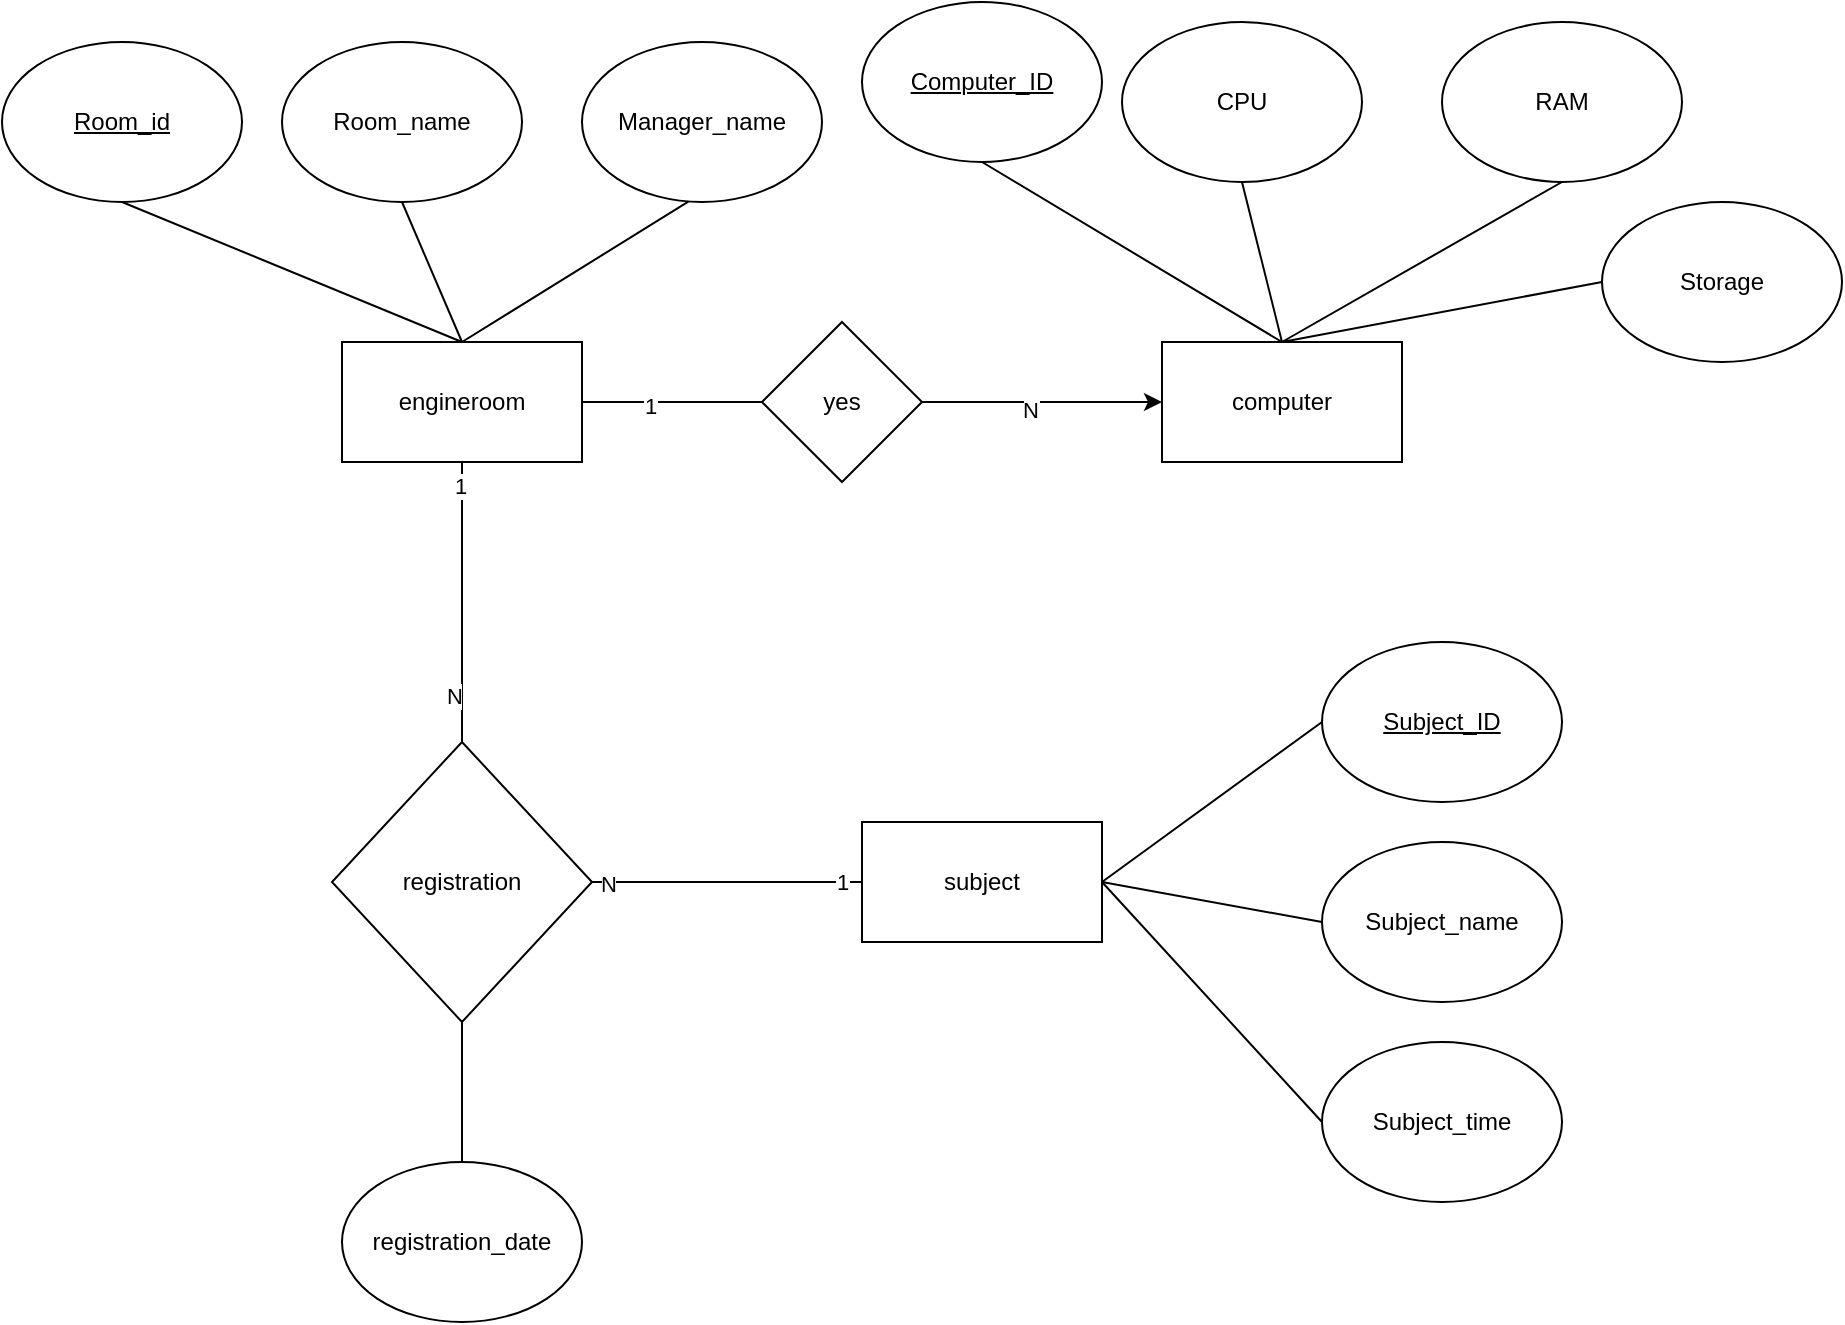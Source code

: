 <mxfile version="26.0.5" pages="2">
  <diagram name="Page-1" id="JakWaRN01mSHdeH8cJNW">
    <mxGraphModel dx="1955" dy="1787" grid="1" gridSize="10" guides="1" tooltips="1" connect="1" arrows="1" fold="1" page="1" pageScale="1" pageWidth="850" pageHeight="1100" math="0" shadow="0">
      <root>
        <mxCell id="0" />
        <mxCell id="1" parent="0" />
        <mxCell id="euFXxWoorgvAxCJGVIgI-2" value="engineroom" style="rounded=0;whiteSpace=wrap;html=1;" vertex="1" parent="1">
          <mxGeometry x="110" y="120" width="120" height="60" as="geometry" />
        </mxCell>
        <mxCell id="euFXxWoorgvAxCJGVIgI-3" value="computer" style="rounded=0;whiteSpace=wrap;html=1;" vertex="1" parent="1">
          <mxGeometry x="520" y="120" width="120" height="60" as="geometry" />
        </mxCell>
        <mxCell id="euFXxWoorgvAxCJGVIgI-4" value="subject" style="rounded=0;whiteSpace=wrap;html=1;" vertex="1" parent="1">
          <mxGeometry x="370" y="360" width="120" height="60" as="geometry" />
        </mxCell>
        <mxCell id="euFXxWoorgvAxCJGVIgI-5" value="registration" style="rhombus;whiteSpace=wrap;html=1;" vertex="1" parent="1">
          <mxGeometry x="105" y="320" width="130" height="140" as="geometry" />
        </mxCell>
        <mxCell id="euFXxWoorgvAxCJGVIgI-10" style="edgeStyle=orthogonalEdgeStyle;rounded=0;orthogonalLoop=1;jettySize=auto;html=1;exitX=1;exitY=0.5;exitDx=0;exitDy=0;" edge="1" parent="1" source="euFXxWoorgvAxCJGVIgI-7" target="euFXxWoorgvAxCJGVIgI-3">
          <mxGeometry relative="1" as="geometry" />
        </mxCell>
        <mxCell id="euFXxWoorgvAxCJGVIgI-12" value="n" style="edgeLabel;html=1;align=center;verticalAlign=middle;resizable=0;points=[];" vertex="1" connectable="0" parent="euFXxWoorgvAxCJGVIgI-10">
          <mxGeometry x="-0.087" y="-1" relative="1" as="geometry">
            <mxPoint as="offset" />
          </mxGeometry>
        </mxCell>
        <mxCell id="euFXxWoorgvAxCJGVIgI-62" value="N" style="edgeLabel;html=1;align=center;verticalAlign=middle;resizable=0;points=[];" vertex="1" connectable="0" parent="euFXxWoorgvAxCJGVIgI-10">
          <mxGeometry x="-0.103" y="-4" relative="1" as="geometry">
            <mxPoint as="offset" />
          </mxGeometry>
        </mxCell>
        <mxCell id="euFXxWoorgvAxCJGVIgI-7" value="yes" style="rhombus;whiteSpace=wrap;html=1;" vertex="1" parent="1">
          <mxGeometry x="320" y="110" width="80" height="80" as="geometry" />
        </mxCell>
        <mxCell id="euFXxWoorgvAxCJGVIgI-21" value="&lt;u&gt;Room_id&lt;/u&gt;" style="ellipse;whiteSpace=wrap;html=1;" vertex="1" parent="1">
          <mxGeometry x="-60" y="-30" width="120" height="80" as="geometry" />
        </mxCell>
        <mxCell id="euFXxWoorgvAxCJGVIgI-22" value="Room_name" style="ellipse;whiteSpace=wrap;html=1;" vertex="1" parent="1">
          <mxGeometry x="80" y="-30" width="120" height="80" as="geometry" />
        </mxCell>
        <mxCell id="euFXxWoorgvAxCJGVIgI-23" value="Manager_name" style="ellipse;whiteSpace=wrap;html=1;" vertex="1" parent="1">
          <mxGeometry x="230" y="-30" width="120" height="80" as="geometry" />
        </mxCell>
        <mxCell id="euFXxWoorgvAxCJGVIgI-24" value="" style="endArrow=none;html=1;rounded=0;entryX=0.443;entryY=0.998;entryDx=0;entryDy=0;entryPerimeter=0;" edge="1" parent="1" target="euFXxWoorgvAxCJGVIgI-23">
          <mxGeometry width="50" height="50" relative="1" as="geometry">
            <mxPoint x="170" y="120" as="sourcePoint" />
            <mxPoint x="220" y="70" as="targetPoint" />
          </mxGeometry>
        </mxCell>
        <mxCell id="euFXxWoorgvAxCJGVIgI-25" value="" style="endArrow=none;html=1;rounded=0;entryX=0.5;entryY=1;entryDx=0;entryDy=0;" edge="1" parent="1" target="euFXxWoorgvAxCJGVIgI-22">
          <mxGeometry width="50" height="50" relative="1" as="geometry">
            <mxPoint x="170" y="120" as="sourcePoint" />
            <mxPoint x="220" y="70" as="targetPoint" />
          </mxGeometry>
        </mxCell>
        <mxCell id="euFXxWoorgvAxCJGVIgI-26" value="" style="endArrow=none;html=1;rounded=0;exitX=0.5;exitY=0;exitDx=0;exitDy=0;" edge="1" parent="1" source="euFXxWoorgvAxCJGVIgI-2">
          <mxGeometry width="50" height="50" relative="1" as="geometry">
            <mxPoint x="-50" y="100" as="sourcePoint" />
            <mxPoint y="50" as="targetPoint" />
            <Array as="points" />
          </mxGeometry>
        </mxCell>
        <mxCell id="euFXxWoorgvAxCJGVIgI-27" value="Storage" style="ellipse;whiteSpace=wrap;html=1;" vertex="1" parent="1">
          <mxGeometry x="740" y="50" width="120" height="80" as="geometry" />
        </mxCell>
        <mxCell id="euFXxWoorgvAxCJGVIgI-28" value="RAM" style="ellipse;whiteSpace=wrap;html=1;" vertex="1" parent="1">
          <mxGeometry x="660" y="-40" width="120" height="80" as="geometry" />
        </mxCell>
        <mxCell id="euFXxWoorgvAxCJGVIgI-29" value="CPU" style="ellipse;whiteSpace=wrap;html=1;" vertex="1" parent="1">
          <mxGeometry x="500" y="-40" width="120" height="80" as="geometry" />
        </mxCell>
        <mxCell id="euFXxWoorgvAxCJGVIgI-30" value="" style="endArrow=none;html=1;rounded=0;exitX=0.5;exitY=0;exitDx=0;exitDy=0;" edge="1" parent="1" source="euFXxWoorgvAxCJGVIgI-3">
          <mxGeometry width="50" height="50" relative="1" as="geometry">
            <mxPoint x="510" y="90" as="sourcePoint" />
            <mxPoint x="560" y="40" as="targetPoint" />
          </mxGeometry>
        </mxCell>
        <mxCell id="euFXxWoorgvAxCJGVIgI-31" value="" style="endArrow=none;html=1;rounded=0;exitX=0.5;exitY=0;exitDx=0;exitDy=0;entryX=0;entryY=0.5;entryDx=0;entryDy=0;" edge="1" parent="1" source="euFXxWoorgvAxCJGVIgI-3" target="euFXxWoorgvAxCJGVIgI-27">
          <mxGeometry width="50" height="50" relative="1" as="geometry">
            <mxPoint x="760" y="200" as="sourcePoint" />
            <mxPoint x="740" y="120" as="targetPoint" />
          </mxGeometry>
        </mxCell>
        <mxCell id="euFXxWoorgvAxCJGVIgI-32" value="" style="endArrow=none;html=1;rounded=0;exitX=0.5;exitY=0;exitDx=0;exitDy=0;" edge="1" parent="1" source="euFXxWoorgvAxCJGVIgI-3">
          <mxGeometry width="50" height="50" relative="1" as="geometry">
            <mxPoint x="740" y="120" as="sourcePoint" />
            <mxPoint x="720" y="40" as="targetPoint" />
          </mxGeometry>
        </mxCell>
        <mxCell id="euFXxWoorgvAxCJGVIgI-33" value="&lt;u&gt;Computer_ID&lt;/u&gt;" style="ellipse;whiteSpace=wrap;html=1;" vertex="1" parent="1">
          <mxGeometry x="370" y="-50" width="120" height="80" as="geometry" />
        </mxCell>
        <mxCell id="euFXxWoorgvAxCJGVIgI-35" value="" style="endArrow=none;html=1;rounded=0;entryX=0.5;entryY=0;entryDx=0;entryDy=0;" edge="1" parent="1" target="euFXxWoorgvAxCJGVIgI-3">
          <mxGeometry width="50" height="50" relative="1" as="geometry">
            <mxPoint x="430" y="30" as="sourcePoint" />
            <mxPoint x="510" y="90" as="targetPoint" />
          </mxGeometry>
        </mxCell>
        <mxCell id="euFXxWoorgvAxCJGVIgI-46" value="&lt;u&gt;Subject_ID&lt;/u&gt;" style="ellipse;whiteSpace=wrap;html=1;" vertex="1" parent="1">
          <mxGeometry x="600" y="270" width="120" height="80" as="geometry" />
        </mxCell>
        <mxCell id="euFXxWoorgvAxCJGVIgI-47" value="Subject_name" style="ellipse;whiteSpace=wrap;html=1;" vertex="1" parent="1">
          <mxGeometry x="600" y="370" width="120" height="80" as="geometry" />
        </mxCell>
        <mxCell id="euFXxWoorgvAxCJGVIgI-48" value="Subject_time" style="ellipse;whiteSpace=wrap;html=1;" vertex="1" parent="1">
          <mxGeometry x="600" y="470" width="120" height="80" as="geometry" />
        </mxCell>
        <mxCell id="euFXxWoorgvAxCJGVIgI-49" value="" style="endArrow=none;html=1;rounded=0;exitX=1;exitY=0.5;exitDx=0;exitDy=0;entryX=0;entryY=0.5;entryDx=0;entryDy=0;" edge="1" parent="1" source="euFXxWoorgvAxCJGVIgI-4" target="euFXxWoorgvAxCJGVIgI-48">
          <mxGeometry width="50" height="50" relative="1" as="geometry">
            <mxPoint x="650" y="500" as="sourcePoint" />
            <mxPoint x="700" y="450" as="targetPoint" />
          </mxGeometry>
        </mxCell>
        <mxCell id="euFXxWoorgvAxCJGVIgI-50" value="" style="endArrow=none;html=1;rounded=0;entryX=0;entryY=0.5;entryDx=0;entryDy=0;exitX=1;exitY=0.5;exitDx=0;exitDy=0;" edge="1" parent="1" source="euFXxWoorgvAxCJGVIgI-4" target="euFXxWoorgvAxCJGVIgI-47">
          <mxGeometry width="50" height="50" relative="1" as="geometry">
            <mxPoint x="650" y="475" as="sourcePoint" />
            <mxPoint x="700" y="425" as="targetPoint" />
          </mxGeometry>
        </mxCell>
        <mxCell id="euFXxWoorgvAxCJGVIgI-51" value="" style="endArrow=none;html=1;rounded=0;entryX=0;entryY=0.5;entryDx=0;entryDy=0;exitX=1;exitY=0.5;exitDx=0;exitDy=0;" edge="1" parent="1" source="euFXxWoorgvAxCJGVIgI-4" target="euFXxWoorgvAxCJGVIgI-46">
          <mxGeometry width="50" height="50" relative="1" as="geometry">
            <mxPoint x="650" y="400" as="sourcePoint" />
            <mxPoint x="700" y="350" as="targetPoint" />
          </mxGeometry>
        </mxCell>
        <mxCell id="euFXxWoorgvAxCJGVIgI-56" value="" style="endArrow=none;html=1;rounded=0;exitX=0.5;exitY=1;exitDx=0;exitDy=0;entryX=0.5;entryY=0;entryDx=0;entryDy=0;" edge="1" parent="1" source="euFXxWoorgvAxCJGVIgI-2" target="euFXxWoorgvAxCJGVIgI-5">
          <mxGeometry width="50" height="50" relative="1" as="geometry">
            <mxPoint x="400" y="480" as="sourcePoint" />
            <mxPoint x="450" y="430" as="targetPoint" />
          </mxGeometry>
        </mxCell>
        <mxCell id="euFXxWoorgvAxCJGVIgI-60" value="N" style="edgeLabel;html=1;align=center;verticalAlign=middle;resizable=0;points=[];" vertex="1" connectable="0" parent="euFXxWoorgvAxCJGVIgI-56">
          <mxGeometry x="0.662" y="-4" relative="1" as="geometry">
            <mxPoint as="offset" />
          </mxGeometry>
        </mxCell>
        <mxCell id="euFXxWoorgvAxCJGVIgI-61" value="1" style="edgeLabel;html=1;align=center;verticalAlign=middle;resizable=0;points=[];" vertex="1" connectable="0" parent="euFXxWoorgvAxCJGVIgI-56">
          <mxGeometry x="-0.831" y="-1" relative="1" as="geometry">
            <mxPoint as="offset" />
          </mxGeometry>
        </mxCell>
        <mxCell id="euFXxWoorgvAxCJGVIgI-58" value="registration_date" style="ellipse;whiteSpace=wrap;html=1;" vertex="1" parent="1">
          <mxGeometry x="110" y="530" width="120" height="80" as="geometry" />
        </mxCell>
        <mxCell id="euFXxWoorgvAxCJGVIgI-63" value="" style="endArrow=none;html=1;rounded=0;exitX=1;exitY=0.5;exitDx=0;exitDy=0;entryX=0;entryY=0.5;entryDx=0;entryDy=0;" edge="1" parent="1" source="euFXxWoorgvAxCJGVIgI-2" target="euFXxWoorgvAxCJGVIgI-7">
          <mxGeometry width="50" height="50" relative="1" as="geometry">
            <mxPoint x="350" y="360" as="sourcePoint" />
            <mxPoint x="400" y="310" as="targetPoint" />
          </mxGeometry>
        </mxCell>
        <mxCell id="euFXxWoorgvAxCJGVIgI-64" value="1" style="edgeLabel;html=1;align=center;verticalAlign=middle;resizable=0;points=[];" vertex="1" connectable="0" parent="euFXxWoorgvAxCJGVIgI-63">
          <mxGeometry x="-0.26" y="-2" relative="1" as="geometry">
            <mxPoint as="offset" />
          </mxGeometry>
        </mxCell>
        <mxCell id="euFXxWoorgvAxCJGVIgI-65" value="" style="endArrow=none;html=1;rounded=0;exitX=1;exitY=0.5;exitDx=0;exitDy=0;entryX=0;entryY=0.5;entryDx=0;entryDy=0;" edge="1" parent="1" source="euFXxWoorgvAxCJGVIgI-5" target="euFXxWoorgvAxCJGVIgI-4">
          <mxGeometry width="50" height="50" relative="1" as="geometry">
            <mxPoint x="370" y="460" as="sourcePoint" />
            <mxPoint x="420" y="410" as="targetPoint" />
          </mxGeometry>
        </mxCell>
        <mxCell id="euFXxWoorgvAxCJGVIgI-66" value="1" style="edgeLabel;html=1;align=center;verticalAlign=middle;resizable=0;points=[];" vertex="1" connectable="0" parent="euFXxWoorgvAxCJGVIgI-65">
          <mxGeometry x="0.85" relative="1" as="geometry">
            <mxPoint as="offset" />
          </mxGeometry>
        </mxCell>
        <mxCell id="euFXxWoorgvAxCJGVIgI-67" value="N" style="edgeLabel;html=1;align=center;verticalAlign=middle;resizable=0;points=[];" vertex="1" connectable="0" parent="euFXxWoorgvAxCJGVIgI-65">
          <mxGeometry x="-0.88" y="-1" relative="1" as="geometry">
            <mxPoint as="offset" />
          </mxGeometry>
        </mxCell>
        <mxCell id="euFXxWoorgvAxCJGVIgI-68" value="" style="endArrow=none;html=1;rounded=0;exitX=0.5;exitY=1;exitDx=0;exitDy=0;entryX=0.5;entryY=0;entryDx=0;entryDy=0;" edge="1" parent="1" source="euFXxWoorgvAxCJGVIgI-5" target="euFXxWoorgvAxCJGVIgI-58">
          <mxGeometry width="50" height="50" relative="1" as="geometry">
            <mxPoint x="260" y="490" as="sourcePoint" />
            <mxPoint x="310" y="440" as="targetPoint" />
          </mxGeometry>
        </mxCell>
      </root>
    </mxGraphModel>
  </diagram>
  <diagram id="1wfKzjduhTXUd-aTybC8" name="Page-2">
    <mxGraphModel dx="1050" dy="1753" grid="1" gridSize="10" guides="1" tooltips="1" connect="1" arrows="1" fold="1" page="1" pageScale="1" pageWidth="850" pageHeight="1100" math="0" shadow="0">
      <root>
        <mxCell id="0" />
        <mxCell id="1" parent="0" />
        <mxCell id="FLFiLIKM92cKnZP5cHMD-1" value="Owner" style="rounded=0;whiteSpace=wrap;html=1;" vertex="1" parent="1">
          <mxGeometry x="120" y="80" width="120" height="60" as="geometry" />
        </mxCell>
        <mxCell id="FLFiLIKM92cKnZP5cHMD-2" value="Address" style="rounded=0;whiteSpace=wrap;html=1;" vertex="1" parent="1">
          <mxGeometry x="125" y="275" width="110" height="50" as="geometry" />
        </mxCell>
        <mxCell id="FLFiLIKM92cKnZP5cHMD-10" value="" style="endArrow=none;html=1;rounded=0;entryX=0.5;entryY=1;entryDx=0;entryDy=0;exitX=0.5;exitY=0;exitDx=0;exitDy=0;" edge="1" parent="1" target="FLFiLIKM92cKnZP5cHMD-1">
          <mxGeometry width="50" height="50" relative="1" as="geometry">
            <mxPoint x="180" y="270" as="sourcePoint" />
            <mxPoint x="450" y="310" as="targetPoint" />
          </mxGeometry>
        </mxCell>
        <mxCell id="FLFiLIKM92cKnZP5cHMD-11" value="1" style="edgeLabel;html=1;align=center;verticalAlign=middle;resizable=0;points=[];" vertex="1" connectable="0" parent="FLFiLIKM92cKnZP5cHMD-10">
          <mxGeometry x="0.631" y="-2" relative="1" as="geometry">
            <mxPoint as="offset" />
          </mxGeometry>
        </mxCell>
        <mxCell id="FLFiLIKM92cKnZP5cHMD-12" value="N" style="edgeLabel;html=1;align=center;verticalAlign=middle;resizable=0;points=[];" vertex="1" connectable="0" parent="FLFiLIKM92cKnZP5cHMD-10">
          <mxGeometry x="-0.785" y="-1" relative="1" as="geometry">
            <mxPoint as="offset" />
          </mxGeometry>
        </mxCell>
        <mxCell id="FLFiLIKM92cKnZP5cHMD-13" value="&lt;u&gt;Owner_id&lt;/u&gt;" style="ellipse;whiteSpace=wrap;html=1;" vertex="1" parent="1">
          <mxGeometry x="60" y="-70" width="120" height="80" as="geometry" />
        </mxCell>
        <mxCell id="FLFiLIKM92cKnZP5cHMD-14" value="" style="endArrow=none;html=1;rounded=0;exitX=0.5;exitY=1;exitDx=0;exitDy=0;entryX=0.5;entryY=0;entryDx=0;entryDy=0;" edge="1" parent="1" source="FLFiLIKM92cKnZP5cHMD-13" target="FLFiLIKM92cKnZP5cHMD-1">
          <mxGeometry width="50" height="50" relative="1" as="geometry">
            <mxPoint x="400" y="60" as="sourcePoint" />
            <mxPoint x="450" y="10" as="targetPoint" />
          </mxGeometry>
        </mxCell>
        <mxCell id="FLFiLIKM92cKnZP5cHMD-15" value="Owner_name" style="ellipse;whiteSpace=wrap;html=1;" vertex="1" parent="1">
          <mxGeometry x="190" y="-70" width="120" height="80" as="geometry" />
        </mxCell>
        <mxCell id="FLFiLIKM92cKnZP5cHMD-16" value="" style="endArrow=none;html=1;rounded=0;exitX=0.5;exitY=1;exitDx=0;exitDy=0;entryX=0.5;entryY=0;entryDx=0;entryDy=0;" edge="1" parent="1" source="FLFiLIKM92cKnZP5cHMD-15" target="FLFiLIKM92cKnZP5cHMD-1">
          <mxGeometry width="50" height="50" relative="1" as="geometry">
            <mxPoint x="400" y="60" as="sourcePoint" />
            <mxPoint x="450" y="10" as="targetPoint" />
          </mxGeometry>
        </mxCell>
        <mxCell id="FLFiLIKM92cKnZP5cHMD-17" value="Material&amp;nbsp;" style="rounded=0;whiteSpace=wrap;html=1;" vertex="1" parent="1">
          <mxGeometry x="440" y="80" width="120" height="60" as="geometry" />
        </mxCell>
        <mxCell id="FLFiLIKM92cKnZP5cHMD-18" value="&lt;u&gt;Material_id&amp;nbsp;&lt;/u&gt;" style="ellipse;whiteSpace=wrap;html=1;" vertex="1" parent="1">
          <mxGeometry x="360" y="-60" width="120" height="80" as="geometry" />
        </mxCell>
        <mxCell id="FLFiLIKM92cKnZP5cHMD-19" value="" style="endArrow=none;html=1;rounded=0;exitX=0.5;exitY=1;exitDx=0;exitDy=0;entryX=0.5;entryY=0;entryDx=0;entryDy=0;" edge="1" parent="1" source="FLFiLIKM92cKnZP5cHMD-18" target="FLFiLIKM92cKnZP5cHMD-17">
          <mxGeometry width="50" height="50" relative="1" as="geometry">
            <mxPoint x="550" y="50" as="sourcePoint" />
            <mxPoint x="600" as="targetPoint" />
          </mxGeometry>
        </mxCell>
        <mxCell id="FLFiLIKM92cKnZP5cHMD-20" value="Material_name&amp;nbsp;" style="ellipse;whiteSpace=wrap;html=1;" vertex="1" parent="1">
          <mxGeometry x="490" y="-60" width="120" height="80" as="geometry" />
        </mxCell>
        <mxCell id="FLFiLIKM92cKnZP5cHMD-21" value="" style="endArrow=none;html=1;rounded=0;exitX=0.5;exitY=0;exitDx=0;exitDy=0;entryX=0.5;entryY=1;entryDx=0;entryDy=0;" edge="1" parent="1" source="FLFiLIKM92cKnZP5cHMD-17" target="FLFiLIKM92cKnZP5cHMD-20">
          <mxGeometry width="50" height="50" relative="1" as="geometry">
            <mxPoint x="400" y="60" as="sourcePoint" />
            <mxPoint x="450" y="10" as="targetPoint" />
          </mxGeometry>
        </mxCell>
        <mxCell id="FLFiLIKM92cKnZP5cHMD-23" value="price" style="ellipse;whiteSpace=wrap;html=1;" vertex="1" parent="1">
          <mxGeometry x="620" y="-60" width="120" height="80" as="geometry" />
        </mxCell>
        <mxCell id="FLFiLIKM92cKnZP5cHMD-24" value="" style="endArrow=none;html=1;rounded=0;exitX=0.5;exitY=0;exitDx=0;exitDy=0;entryX=0.45;entryY=1.012;entryDx=0;entryDy=0;entryPerimeter=0;" edge="1" parent="1" source="FLFiLIKM92cKnZP5cHMD-17" target="FLFiLIKM92cKnZP5cHMD-23">
          <mxGeometry width="50" height="50" relative="1" as="geometry">
            <mxPoint x="670" y="110" as="sourcePoint" />
            <mxPoint x="720" y="60" as="targetPoint" />
          </mxGeometry>
        </mxCell>
      </root>
    </mxGraphModel>
  </diagram>
</mxfile>
